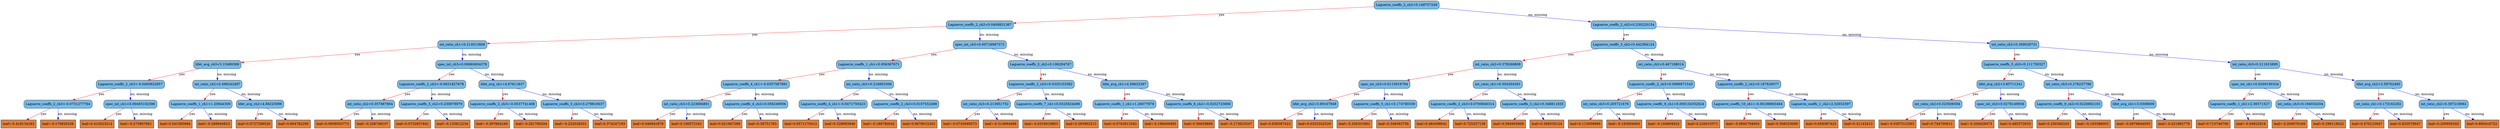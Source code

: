 digraph {
	graph [bb="0,0,8713,567",
		rankdir=TB
	];
	node [label="\N"];
	0	[fillcolor="#78bceb",
		height=0.5,
		label="Laguerre_coeffs_2_ch2<0.148757249",
		pos="4116.1,549",
		shape=box,
		style="filled, rounded",
		width=3.1076];
	1	[fillcolor="#78bceb",
		height=0.5,
		label="Laguerre_coeffs_2_ch2<0.0409831367",
		pos="3045.1,460.5",
		shape=box,
		style="filled, rounded",
		width=3.2014];
	0 -> 1	[color="#FF0000",
		label=yes,
		lp="3686.1,504.75",
		pos="e,3160.7,470.84 4003.8,538.93 3802.9,522.7 3383.2,488.81 3172.2,471.76"];
	2	[fillcolor="#78bceb",
		height=0.5,
		label="Laguerre_coeffs_2_ch2<0.230220154",
		pos="5284.1,460.5",
		shape=box,
		style="filled, rounded",
		width=3.1076];
	0 -> 2	[color="#0000FF",
		label="no, missing",
		lp="4837,504.75",
		pos="e,5172.1,469.8 4228.4,539.69 4447.9,523.43 4932.6,487.53 5160.8,470.64"];
	3	[fillcolor="#78bceb",
		height=0.5,
		label="int_ratio_ch1<0.214013606",
		pos="1608.1,372",
		shape=box,
		style="filled, rounded",
		width=2.3264];
	1 -> 3	[color="#FF0000",
		label=yes,
		lp="2465.1,416.25",
		pos="e,1692.4,378.07 2929.7,452.55 2653.5,435.92 1958.7,394.1 1703.8,378.76"];
	4	[fillcolor="#78bceb",
		height=0.5,
		label="spec_int_ch3<0.00718997372",
		pos="3045.1,372",
		shape=box,
		style="filled, rounded",
		width=2.5035];
	1 -> 4	[color="#0000FF",
		label="no, missing",
		lp="3077,416.25",
		pos="e,3045.1,390.35 3045.1,442.41 3045.1,430.76 3045.1,415.05 3045.1,401.52"];
	5	[fillcolor="#78bceb",
		height=0.5,
		label="Laguerre_coeffs_3_ch2<0.442384124",
		pos="5284.1,372",
		shape=box,
		style="filled, rounded",
		width=3.1076];
	2 -> 5	[color="#FF0000",
		label=yes,
		lp="5293.1,416.25",
		pos="e,5284.1,390.35 5284.1,442.41 5284.1,430.76 5284.1,415.05 5284.1,401.52"];
	6	[fillcolor="#78bceb",
		height=0.5,
		label="int_ratio_ch2<0.369029731",
		pos="7056.1,372",
		shape=box,
		style="filled, rounded",
		width=2.3264];
	2 -> 6	[color="#0000FF",
		label="no, missing",
		lp="6361,416.25",
		pos="e,6972,377.1 5396.3,454.02 5721.1,438.17 6658.1,392.43 6960.7,377.66"];
	7	[fillcolor="#78bceb",
		height=0.5,
		label="lifet_avg_ch3<5.15490389",
		pos="772.12,283.5",
		shape=box,
		style="filled, rounded",
		width=2.2639];
	3 -> 7	[color="#FF0000",
		label=yes,
		lp="1274.1,327.75",
		pos="e,853.89,292.96 1524.1,362.31 1366.8,346.03 1028.7,311.05 864.91,294.1"];
	8	[fillcolor="#78bceb",
		height=0.5,
		label="spec_int_ch3<0.00660604378",
		pos="1608.1,283.5",
		shape=box,
		style="filled, rounded",
		width=2.5035];
	3 -> 8	[color="#0000FF",
		label="no, missing",
		lp="1640,327.75",
		pos="e,1608.1,301.85 1608.1,353.91 1608.1,342.26 1608.1,326.55 1608.1,313.02"];
	9	[fillcolor="#78bceb",
		height=0.5,
		label="Laguerre_coeffs_1_ch1<0.956367671",
		pos="2942.1,283.5",
		shape=box,
		style="filled, rounded",
		width=3.1076];
	4 -> 9	[color="#FF0000",
		label=yes,
		lp="3012.1,327.75",
		pos="e,2962.8,301.85 3024.8,353.91 3009.5,341.08 2988.4,323.33 2971.3,308.99"];
	10	[fillcolor="#78bceb",
		height=0.5,
		label="Laguerre_coeffs_5_ch2<0.106284767",
		pos="3644.1,283.5",
		shape=box,
		style="filled, rounded",
		width=3.1076];
	4 -> 10	[color="#0000FF",
		label="no, missing",
		lp="3431,327.75",
		pos="e,3531.8,300.72 3135.4,357.96 3238,343.15 3405.9,318.9 3520.6,302.34"];
	15	[fillcolor="#78bceb",
		height=0.5,
		label="Laguerre_coeffs_2_ch3<-0.0400922857",
		pos="450.12,195",
		shape=box,
		style="filled, rounded",
		width=3.2639];
	7 -> 15	[color="#FF0000",
		label=yes,
		lp="649.12,239.25",
		pos="e,515.07,213.45 707.35,265.1 655.03,251.05 581.3,231.24 526.19,216.43"];
	16	[fillcolor="#78bceb",
		height=0.5,
		label="int_ratio_ch2<0.498242497",
		pos="772.12,195",
		shape=box,
		style="filled, rounded",
		width=2.3264];
	7 -> 16	[color="#0000FF",
		label="no, missing",
		lp="804,239.25",
		pos="e,772.12,213.35 772.12,265.41 772.12,253.76 772.12,238.05 772.12,224.52"];
	17	[fillcolor="#78bceb",
		height=0.5,
		label="Laguerre_coeffs_2_ch2<-0.0651827678",
		pos="1500.1,195",
		shape=box,
		style="filled, rounded",
		width=3.2639];
	8 -> 17	[color="#FF0000",
		label=yes,
		lp="1573.1,239.25",
		pos="e,1521.7,213.27 1586.5,265.2 1570.5,252.36 1548.4,234.66 1530.6,220.38"];
	18	[fillcolor="#78bceb",
		height=0.5,
		label="lifet_avg_ch1<4.67611837",
		pos="1747.1,195",
		shape=box,
		style="filled, rounded",
		width=2.2639];
	8 -> 18	[color="#0000FF",
		label="no, missing",
		lp="1722,239.25",
		pos="e,1719.4,213.27 1635.9,265.2 1657.1,252 1686.6,233.68 1709.8,219.21"];
	31	[fillcolor="#78bceb",
		height=0.5,
		label="Laguerre_coeffs_2_ch3<-0.0731277764",
		pos="198.12,106.5",
		shape=box,
		style="filled, rounded",
		width=3.2639];
	15 -> 31	[color="#FF0000",
		label=yes,
		lp="356.12,150.75",
		pos="e,248.74,124.87 399.43,176.6 359.11,162.76 302.52,143.34 259.61,128.61"];
	32	[fillcolor="#78bceb",
		height=0.5,
		label="spec_int_ch1<0.00405102596",
		pos="450.12,106.5",
		shape=box,
		style="filled, rounded",
		width=2.5035];
	15 -> 32	[color="#0000FF",
		label="no, missing",
		lp="482,150.75",
		pos="e,450.12,124.85 450.12,176.91 450.12,165.26 450.12,149.55 450.12,136.02"];
	33	[fillcolor="#78bceb",
		height=0.5,
		label="Laguerre_coeffs_1_ch1<1.20944309",
		pos="694.12,106.5",
		shape=box,
		style="filled, rounded",
		width=3.0139];
	16 -> 33	[color="#FF0000",
		label=yes,
		lp="749.12,150.75",
		pos="e,709.77,124.85 756.71,176.91 745.46,164.43 730.02,147.3 717.29,133.18"];
	34	[fillcolor="#78bceb",
		height=0.5,
		label="lifet_avg_ch2<4.68225098",
		pos="902.12,106.5",
		shape=box,
		style="filled, rounded",
		width=2.2639];
	16 -> 34	[color="#0000FF",
		label="no, missing",
		lp="881,150.75",
		pos="e,876.18,124.77 798.12,176.7 817.78,163.62 845,145.51 866.66,131.1"];
	63	[fillcolor="#e48038",
		height=0.5,
		label="leaf=-0.418134183",
		pos="60.125,18",
		shape=box,
		style=filled,
		width=1.6701];
	31 -> 63	[color="#FF0000",
		label=yes,
		lp="151.12,62.25",
		pos="e,87.672,36.267 170.53,88.203 149.47,75.003 120.24,56.683 97.151,42.209"];
	64	[fillcolor="#e48038",
		height=0.5,
		label="leaf=-0.170820236",
		pos="198.12,18",
		shape=box,
		style=filled,
		width=1.6701];
	31 -> 64	[color="#0000FF",
		label="no, missing",
		lp="230,62.25",
		pos="e,198.12,36.35 198.12,88.41 198.12,76.758 198.12,61.047 198.12,47.519"];
	65	[fillcolor="#e48038",
		height=0.5,
		label="leaf=0.414523214",
		pos="334.12,18",
		shape=box,
		style=filled,
		width=1.6076];
	32 -> 65	[color="#FF0000",
		label=yes,
		lp="412.12,62.25",
		pos="e,357.28,36.267 426.93,88.203 409.54,75.238 385.53,57.336 366.29,42.988"];
	66	[fillcolor="#e48038",
		height=0.5,
		label="leaf=-0.273907661",
		pos="470.12,18",
		shape=box,
		style=filled,
		width=1.6701];
	32 -> 66	[color="#0000FF",
		label="no, missing",
		lp="494,62.25",
		pos="e,466.11,36.35 454.08,88.41 456.77,76.758 460.4,61.047 463.53,47.519"];
	67	[fillcolor="#e48038",
		height=0.5,
		label="leaf=0.541585684",
		pos="606.12,18",
		shape=box,
		style=filled,
		width=1.6076];
	33 -> 67	[color="#FF0000",
		label=yes,
		lp="667.12,62.25",
		pos="e,623.78,36.35 676.74,88.41 663.93,75.816 646.29,58.481 631.85,44.286"];
	68	[fillcolor="#e48038",
		height=0.5,
		label="leaf=-0.269940823",
		pos="742.12,18",
		shape=box,
		style=filled,
		width=1.6701];
	33 -> 68	[color="#0000FF",
		label="no, missing",
		lp="755,62.25",
		pos="e,732.5,36.35 703.61,88.41 710.27,76.405 719.32,60.091 726.98,46.295"];
	69	[fillcolor="#e48038",
		height=0.5,
		label="leaf=0.0727299526",
		pos="881.12,18",
		shape=box,
		style=filled,
		width=1.7014];
	34 -> 69	[color="#FF0000",
		label=yes,
		lp="903.12,62.25",
		pos="e,885.34,36.35 897.98,88.41 895.15,76.758 891.33,61.047 888.05,47.519"];
	70	[fillcolor="#e48038",
		height=0.5,
		label="leaf=0.904782295",
		pos="1018.1,18",
		shape=box,
		style=filled,
		width=1.6076];
	34 -> 70	[color="#0000FF",
		label="no, missing",
		lp="1003,62.25",
		pos="e,994.97,36.267 925.32,88.203 942.71,75.238 966.72,57.336 985.96,42.988"];
	35	[fillcolor="#78bceb",
		height=0.5,
		label="int_ratio_ch2<0.357887864",
		pos="1286.1,106.5",
		shape=box,
		style="filled, rounded",
		width=2.3264];
	17 -> 35	[color="#FF0000",
		label=yes,
		lp="1422.1,150.75",
		pos="e,1329.1,124.87 1457.1,176.6 1423.2,162.9 1375.8,143.75 1339.5,129.08"];
	36	[fillcolor="#78bceb",
		height=0.5,
		label="Laguerre_coeffs_3_ch2<0.230878979",
		pos="1500.1,106.5",
		shape=box,
		style="filled, rounded",
		width=3.1076];
	17 -> 36	[color="#0000FF",
		label="no, missing",
		lp="1532,150.75",
		pos="e,1500.1,124.85 1500.1,176.91 1500.1,165.26 1500.1,149.55 1500.1,136.02"];
	37	[fillcolor="#78bceb",
		height=0.5,
		label="Laguerre_coeffs_2_ch3<-0.0537741408",
		pos="1747.1,106.5",
		shape=box,
		style="filled, rounded",
		width=3.2639];
	18 -> 37	[color="#FF0000",
		label=yes,
		lp="1756.1,150.75",
		pos="e,1747.1,124.85 1747.1,176.91 1747.1,165.26 1747.1,149.55 1747.1,136.02"];
	38	[fillcolor="#78bceb",
		height=0.5,
		label="Laguerre_coeffs_3_ch3<0.279810637",
		pos="1994.1,106.5",
		shape=box,
		style="filled, rounded",
		width=3.1076];
	18 -> 38	[color="#0000FF",
		label="no, missing",
		lp="1925,150.75",
		pos="e,1944.5,124.87 1796.8,176.6 1836.3,162.76 1891.8,143.34 1933.9,128.61"];
	71	[fillcolor="#e48038",
		height=0.5,
		label="leaf=0.0909503773",
		pos="1155.1,18",
		shape=box,
		style=filled,
		width=1.7014];
	35 -> 71	[color="#FF0000",
		label=yes,
		lp="1242.1,62.25",
		pos="e,1181.3,36.267 1259.9,88.203 1240.1,75.12 1212.7,57.01 1190.9,42.597"];
	72	[fillcolor="#e48038",
		height=0.5,
		label="leaf=-0.328748107",
		pos="1294.1,18",
		shape=box,
		style=filled,
		width=1.6701];
	35 -> 72	[color="#0000FF",
		label="no, missing",
		lp="1323,62.25",
		pos="e,1292.5,36.35 1287.7,88.41 1288.8,76.758 1290.2,61.047 1291.5,47.519"];
	73	[fillcolor="#e48038",
		height=0.5,
		label="leaf=0.0732837841",
		pos="1433.1,18",
		shape=box,
		style=filled,
		width=1.7014];
	36 -> 73	[color="#FF0000",
		label=yes,
		lp="1482.1,62.25",
		pos="e,1446.6,36.35 1486.9,88.41 1477.3,76.051 1464.2,59.127 1453.3,45.085"];
	74	[fillcolor="#e48038",
		height=0.5,
		label="leaf=-0.133812234",
		pos="1572.1,18",
		shape=box,
		style=filled,
		width=1.6701];
	36 -> 74	[color="#0000FF",
		label="no, missing",
		lp="1575,62.25",
		pos="e,1557.7,36.35 1514.3,88.41 1524.6,76.051 1538.7,59.127 1550.4,45.085"];
	75	[fillcolor="#e48038",
		height=0.5,
		label="leaf=-0.397664249",
		pos="1710.1,18",
		shape=box,
		style=filled,
		width=1.6701];
	37 -> 75	[color="#FF0000",
		label=yes,
		lp="1741.1,62.25",
		pos="e,1717.5,36.35 1739.8,88.41 1734.7,76.522 1727.8,60.41 1722,46.702"];
	76	[fillcolor="#e48038",
		height=0.5,
		label="leaf=-0.291780204",
		pos="1848.1,18",
		shape=box,
		style=filled,
		width=1.6701];
	37 -> 76	[color="#0000FF",
		label="no, missing",
		lp="1839,62.25",
		pos="e,1827.9,36.35 1767.1,88.41 1782.1,75.581 1802.8,57.831 1819.5,43.493"];
	77	[fillcolor="#e48038",
		height=0.5,
		label="leaf=-0.232028201",
		pos="1986.1,18",
		shape=box,
		style=filled,
		width=1.6701];
	38 -> 77	[color="#FF0000",
		label=yes,
		lp="2000.1,62.25",
		pos="e,1987.7,36.35 1992.5,88.41 1991.5,76.758 1990,61.047 1988.8,47.519"];
	78	[fillcolor="#e48038",
		height=0.5,
		label="leaf=0.374247193",
		pos="2122.1,18",
		shape=box,
		style=filled,
		width=1.6076];
	38 -> 78	[color="#0000FF",
		label="no, missing",
		lp="2102,62.25",
		pos="e,2096.6,36.267 2019.7,88.203 2039.1,75.12 2065.9,57.01 2087.2,42.597"];
	19	[fillcolor="#78bceb",
		height=0.5,
		label="Laguerre_coeffs_4_ch1<-0.0357567891",
		pos="2629.1,195",
		shape=box,
		style="filled, rounded",
		width=3.2639];
	9 -> 19	[color="#FF0000",
		label=yes,
		lp="2823.1,239.25",
		pos="e,2692.3,213.45 2879.2,265.1 2828.3,251.05 2756.6,231.24 2703.1,216.43"];
	20	[fillcolor="#78bceb",
		height=0.5,
		label="int_ratio_ch3<0.216853306",
		pos="2942.1,195",
		shape=box,
		style="filled, rounded",
		width=2.3264];
	9 -> 20	[color="#0000FF",
		label="no, missing",
		lp="2974,239.25",
		pos="e,2942.1,213.35 2942.1,265.41 2942.1,253.76 2942.1,238.05 2942.1,224.52"];
	21	[fillcolor="#78bceb",
		height=0.5,
		label="Laguerre_coeffs_2_ch3<0.0325153582",
		pos="3644.1,195",
		shape=box,
		style="filled, rounded",
		width=3.2014];
	10 -> 21	[color="#FF0000",
		label=yes,
		lp="3653.1,239.25",
		pos="e,3644.1,213.35 3644.1,265.41 3644.1,253.76 3644.1,238.05 3644.1,224.52"];
	22	[fillcolor="#78bceb",
		height=0.5,
		label="lifet_avg_ch1<4.59632397",
		pos="3917.1,195",
		shape=box,
		style="filled, rounded",
		width=2.2639];
	10 -> 22	[color="#0000FF",
		label="no, missing",
		lp="3837,239.25",
		pos="e,3862.3,213.37 3699,265.1 3743,251.17 3804.8,231.59 3851.4,216.82"];
	39	[fillcolor="#78bceb",
		height=0.5,
		label="int_ratio_ch3<0.223694801",
		pos="2390.1,106.5",
		shape=box,
		style="filled, rounded",
		width=2.3264];
	19 -> 39	[color="#FF0000",
		label=yes,
		lp="2540.1,150.75",
		pos="e,2438.1,124.87 2581,176.6 2542.9,162.79 2489.4,143.42 2448.7,128.7"];
	40	[fillcolor="#78bceb",
		height=0.5,
		label="Laguerre_coeffs_4_ch2<0.056249056",
		pos="2629.1,106.5",
		shape=box,
		style="filled, rounded",
		width=3.1076];
	19 -> 40	[color="#0000FF",
		label="no, missing",
		lp="2661,150.75",
		pos="e,2629.1,124.85 2629.1,176.91 2629.1,165.26 2629.1,149.55 2629.1,136.02"];
	41	[fillcolor="#78bceb",
		height=0.5,
		label="Laguerre_coeffs_4_ch1<-0.0471750423",
		pos="2885.1,106.5",
		shape=box,
		style="filled, rounded",
		width=3.2639];
	20 -> 41	[color="#FF0000",
		label=yes,
		lp="2928.1,150.75",
		pos="e,2896.6,124.85 2930.9,176.91 2922.9,164.79 2912,148.27 2902.8,134.39"];
	42	[fillcolor="#78bceb",
		height=0.5,
		label="Laguerre_coeffs_2_ch3<0.0197552498",
		pos="3136.1,106.5",
		shape=box,
		style="filled, rounded",
		width=3.2014];
	20 -> 42	[color="#0000FF",
		label="no, missing",
		lp="3089,150.75",
		pos="e,3097.1,124.91 2980.9,176.7 3011.3,163.13 3053.9,144.16 3086.8,129.51"];
	79	[fillcolor="#e48038",
		height=0.5,
		label="leaf=0.546941876",
		pos="2256.1,18",
		shape=box,
		style=filled,
		width=1.6076];
	39 -> 79	[color="#FF0000",
		label=yes,
		lp="2345.1,62.25",
		pos="e,2282.9,36.267 2363.3,88.203 2343,75.062 2314.8,56.846 2292.4,42.403"];
	80	[fillcolor="#e48038",
		height=0.5,
		label="leaf=0.100572161",
		pos="2390.1,18",
		shape=box,
		style=filled,
		width=1.6076];
	39 -> 80	[color="#0000FF",
		label="no, missing",
		lp="2422,62.25",
		pos="e,2390.1,36.35 2390.1,88.41 2390.1,76.758 2390.1,61.047 2390.1,47.519"];
	81	[fillcolor="#e48038",
		height=0.5,
		label="leaf=0.621947289",
		pos="2524.1,18",
		shape=box,
		style=filled,
		width=1.6076];
	40 -> 81	[color="#FF0000",
		label=yes,
		lp="2595.1,62.25",
		pos="e,2545.1,36.267 2608.1,88.203 2592.5,75.356 2571.1,57.661 2553.7,43.38"];
	82	[fillcolor="#e48038",
		height=0.5,
		label="leaf=0.39751783",
		pos="2654.1,18",
		shape=box,
		style=filled,
		width=1.5139];
	40 -> 82	[color="#0000FF",
		label="no, missing",
		lp="2676,62.25",
		pos="e,2649.1,36.35 2634.1,88.41 2637.5,76.64 2642.1,60.729 2646,47.11"];
	83	[fillcolor="#e48038",
		height=0.5,
		label="leaf=0.0571170412",
		pos="2788.1,18",
		shape=box,
		style=filled,
		width=1.7014];
	41 -> 83	[color="#FF0000",
		label=yes,
		lp="2855.1,62.25",
		pos="e,2807.6,36.35 2866,88.41 2851.7,75.698 2832,58.157 2816,43.889"];
	84	[fillcolor="#e48038",
		height=0.5,
		label="leaf=0.328993946",
		pos="2925.1,18",
		shape=box,
		style=filled,
		width=1.6076];
	41 -> 84	[color="#0000FF",
		label="no, missing",
		lp="2941,62.25",
		pos="e,2917.1,36.35 2893,88.41 2898.5,76.522 2906,60.41 2912.3,46.702"];
	85	[fillcolor="#e48038",
		height=0.5,
		label="leaf=-0.189780042",
		pos="3061.1,18",
		shape=box,
		style=filled,
		width=1.6701];
	42 -> 85	[color="#FF0000",
		label=yes,
		lp="3115.1,62.25",
		pos="e,3076.2,36.35 3121.3,88.41 3110.5,75.934 3095.6,58.805 3083.4,44.685"];
	86	[fillcolor="#e48038",
		height=0.5,
		label="leaf=0.0678015202",
		pos="3200.1,18",
		shape=box,
		style=filled,
		width=1.7014];
	42 -> 86	[color="#0000FF",
		label="no, missing",
		lp="3206,62.25",
		pos="e,3187.3,36.35 3148.8,88.41 3157.8,76.169 3170.2,59.449 3180.5,45.487"];
	43	[fillcolor="#78bceb",
		height=0.5,
		label="int_ratio_ch3<0.213951752",
		pos="3434.1,106.5",
		shape=box,
		style="filled, rounded",
		width=2.3264];
	21 -> 43	[color="#FF0000",
		label=yes,
		lp="3567.1,150.75",
		pos="e,3476.3,124.87 3601.9,176.6 3568.6,162.9 3522.1,143.75 3486.5,129.08"];
	44	[fillcolor="#78bceb",
		height=0.5,
		label="Laguerre_coeffs_7_ch1<0.0325624496",
		pos="3651.1,106.5",
		shape=box,
		style="filled, rounded",
		width=3.2014];
	21 -> 44	[color="#0000FF",
		label="no, missing",
		lp="3681,150.75",
		pos="e,3649.7,124.85 3645.5,176.91 3646.5,165.26 3647.7,149.55 3648.8,136.02"];
	45	[fillcolor="#78bceb",
		height=0.5,
		label="Laguerre_coeffs_1_ch1<1.26077878",
		pos="3917.1,106.5",
		shape=box,
		style="filled, rounded",
		width=3.0139];
	22 -> 45	[color="#FF0000",
		label=yes,
		lp="3926.1,150.75",
		pos="e,3917.1,124.85 3917.1,176.91 3917.1,165.26 3917.1,149.55 3917.1,136.02"];
	46	[fillcolor="#78bceb",
		height=0.5,
		label="Laguerre_coeffs_6_ch2<-0.0252723806",
		pos="4175.1,106.5",
		shape=box,
		style="filled, rounded",
		width=3.2639];
	22 -> 46	[color="#0000FF",
		label="no, missing",
		lp="4102,150.75",
		pos="e,4123.3,124.87 3969,176.6 4010.4,162.73 4068.5,143.25 4112.5,128.51"];
	87	[fillcolor="#e48038",
		height=0.5,
		label="leaf=-0.0745949373",
		pos="3343.1,18",
		shape=box,
		style=filled,
		width=1.7639];
	43 -> 87	[color="#FF0000",
		label=yes,
		lp="3406.1,62.25",
		pos="e,3361.4,36.35 3416.1,88.41 3402.8,75.698 3384.3,58.157 3369.3,43.889"];
	88	[fillcolor="#e48038",
		height=0.5,
		label="leaf=-0.314894468",
		pos="3485.1,18",
		shape=box,
		style=filled,
		width=1.6701];
	43 -> 88	[color="#0000FF",
		label="no, missing",
		lp="3497,62.25",
		pos="e,3474.9,36.35 3444.2,88.41 3451.3,76.287 3461.1,59.77 3469.3,45.89"];
	89	[fillcolor="#e48038",
		height=0.5,
		label="leaf=-0.0334919803",
		pos="3627.1,18",
		shape=box,
		style=filled,
		width=1.7639];
	44 -> 89	[color="#FF0000",
		label=yes,
		lp="3651.1,62.25",
		pos="e,3631.9,36.35 3646.4,88.41 3643.1,76.64 3638.7,60.729 3634.9,47.11"];
	90	[fillcolor="#e48038",
		height=0.5,
		label="leaf=0.283892512",
		pos="3766.1,18",
		shape=box,
		style=filled,
		width=1.6076];
	44 -> 90	[color="#0000FF",
		label="no, missing",
		lp="3751,62.25",
		pos="e,3743.2,36.267 3674.1,88.203 3691.3,75.297 3714.9,57.498 3734,43.183"];
	91	[fillcolor="#e48038",
		height=0.5,
		label="leaf=0.0702813342",
		pos="3903.1,18",
		shape=box,
		style=filled,
		width=1.7014];
	45 -> 91	[color="#FF0000",
		label=yes,
		lp="3921.1,62.25",
		pos="e,3905.9,36.35 3914.4,88.41 3912.5,76.758 3909.9,61.047 3907.7,47.519"];
	92	[fillcolor="#e48038",
		height=0.5,
		label="leaf=-0.198409483",
		pos="4042.1,18",
		shape=box,
		style=filled,
		width=1.6701];
	45 -> 92	[color="#0000FF",
		label="no, missing",
		lp="4023,62.25",
		pos="e,4017.2,36.267 3942.1,88.203 3960.9,75.179 3987,57.173 4007.7,42.792"];
	93	[fillcolor="#e48038",
		height=0.5,
		label="leaf=0.56639868",
		pos="4175.1,18",
		shape=box,
		style=filled,
		width=1.5139];
	46 -> 93	[color="#FF0000",
		label=yes,
		lp="4184.1,62.25",
		pos="e,4175.1,36.35 4175.1,88.41 4175.1,76.758 4175.1,61.047 4175.1,47.519"];
	94	[fillcolor="#e48038",
		height=0.5,
		label="leaf=-0.173623547",
		pos="4308.1,18",
		shape=box,
		style=filled,
		width=1.6701];
	46 -> 94	[color="#0000FF",
		label="no, missing",
		lp="4286,62.25",
		pos="e,4281.6,36.267 4201.7,88.203 4221.9,75.062 4249.9,56.846 4272.1,42.403"];
	11	[fillcolor="#78bceb",
		height=0.5,
		label="int_ratio_ch2<0.378268808",
		pos="5219.1,283.5",
		shape=box,
		style="filled, rounded",
		width=2.3264];
	5 -> 11	[color="#FF0000",
		label=yes,
		lp="5267.1,327.75",
		pos="e,5232.2,301.85 5271.3,353.91 5262.1,341.67 5249.5,324.95 5239,310.99"];
	12	[fillcolor="#78bceb",
		height=0.5,
		label="int_ratio_ch2<0.467198014",
		pos="5777.1,283.5",
		shape=box,
		style="filled, rounded",
		width=2.3264];
	5 -> 12	[color="#0000FF",
		label="no, missing",
		lp="5607,327.75",
		pos="e,5693,299.26 5383.6,353.55 5470.5,338.29 5595.9,316.29 5681.7,301.25"];
	13	[fillcolor="#78bceb",
		height=0.5,
		label="Laguerre_coeffs_5_ch3<0.111759327",
		pos="7056.1,283.5",
		shape=box,
		style="filled, rounded",
		width=3.1076];
	6 -> 13	[color="#FF0000",
		label=yes,
		lp="7065.1,327.75",
		pos="e,7056.1,301.85 7056.1,353.91 7056.1,342.26 7056.1,326.55 7056.1,313.02"];
	14	[fillcolor="#78bceb",
		height=0.5,
		label="int_ratio_ch3<0.211915895",
		pos="7917.1,283.5",
		shape=box,
		style="filled, rounded",
		width=2.3264];
	6 -> 14	[color="#0000FF",
		label="no, missing",
		lp="7596,327.75",
		pos="e,7833,292.95 7140.2,362.55 7301.3,346.37 7652,311.13 7821.6,294.1"];
	23	[fillcolor="#78bceb",
		height=0.5,
		label="spec_int_ch3<0.0115916794",
		pos="4824.1,195",
		shape=box,
		style="filled, rounded",
		width=2.4097];
	11 -> 23	[color="#FF0000",
		label=yes,
		lp="5066.1,239.25",
		pos="e,4903.8,213.45 5139.7,265.1 5074.7,250.87 4982.8,230.74 4914.9,215.88"];
	24	[fillcolor="#78bceb",
		height=0.5,
		label="int_ratio_ch1<0.304304391",
		pos="5219.1,195",
		shape=box,
		style="filled, rounded",
		width=2.3264];
	11 -> 24	[color="#0000FF",
		label="no, missing",
		lp="5251,239.25",
		pos="e,5219.1,213.35 5219.1,265.41 5219.1,253.76 5219.1,238.05 5219.1,224.52"];
	25	[fillcolor="#78bceb",
		height=0.5,
		label="Laguerre_coeffs_2_ch3<0.0996671543",
		pos="5777.1,195",
		shape=box,
		style="filled, rounded",
		width=3.2014];
	12 -> 25	[color="#FF0000",
		label=yes,
		lp="5786.1,239.25",
		pos="e,5777.1,213.35 5777.1,265.41 5777.1,253.76 5777.1,238.05 5777.1,224.52"];
	26	[fillcolor="#78bceb",
		height=0.5,
		label="Laguerre_coeffs_2_ch2<0.187829077",
		pos="6086.1,195",
		shape=box,
		style="filled, rounded",
		width=3.1076];
	12 -> 26	[color="#0000FF",
		label="no, missing",
		lp="5992,239.25",
		pos="e,6023.8,213.45 5839.3,265.1 5889.4,251.07 5959.9,231.32 6012.8,216.53"];
	47	[fillcolor="#78bceb",
		height=0.5,
		label="lifet_avg_ch2<3.69167948",
		pos="4581.1,106.5",
		shape=box,
		style="filled, rounded",
		width=2.2639];
	23 -> 47	[color="#FF0000",
		label=yes,
		lp="4734.1,150.75",
		pos="e,4629.9,124.87 4775.2,176.6 4736.4,162.79 4682,143.42 4640.7,128.7"];
	48	[fillcolor="#78bceb",
		height=0.5,
		label="Laguerre_coeffs_5_ch1<0.174780339",
		pos="4824.1,106.5",
		shape=box,
		style="filled, rounded",
		width=3.1076];
	23 -> 48	[color="#0000FF",
		label="no, missing",
		lp="4856,150.75",
		pos="e,4824.1,124.85 4824.1,176.91 4824.1,165.26 4824.1,149.55 4824.1,136.02"];
	49	[fillcolor="#78bceb",
		height=0.5,
		label="Laguerre_coeffs_2_ch3<0.0700846314",
		pos="5096.1,106.5",
		shape=box,
		style="filled, rounded",
		width=3.2014];
	24 -> 49	[color="#FF0000",
		label=yes,
		lp="5178.1,150.75",
		pos="e,5120.7,124.77 5194.5,176.7 5176,163.68 5150.4,145.67 5130,131.29"];
	50	[fillcolor="#78bceb",
		height=0.5,
		label="Laguerre_coeffs_3_ch2<0.348811835",
		pos="5341.1,106.5",
		shape=box,
		style="filled, rounded",
		width=3.1076];
	24 -> 50	[color="#0000FF",
		label="no, missing",
		lp="5323,150.75",
		pos="e,5316.8,124.77 5243.5,176.7 5261.9,163.68 5287.3,145.67 5307.6,131.29"];
	95	[fillcolor="#e48038",
		height=0.5,
		label="leaf=0.658387423",
		pos="4444.1,18",
		shape=box,
		style=filled,
		width=1.6076];
	47 -> 95	[color="#FF0000",
		label=yes,
		lp="4534.1,62.25",
		pos="e,4471.5,36.267 4553.7,88.203 4532.9,75.062 4504.1,56.846 4481.2,42.403"];
	96	[fillcolor="#e48038",
		height=0.5,
		label="leaf=0.0325342529",
		pos="4581.1,18",
		shape=box,
		style=filled,
		width=1.7014];
	47 -> 96	[color="#0000FF",
		label="no, missing",
		lp="4613,62.25",
		pos="e,4581.1,36.35 4581.1,88.41 4581.1,76.758 4581.1,61.047 4581.1,47.519"];
	97	[fillcolor="#e48038",
		height=0.5,
		label="leaf=-0.256331801",
		pos="4720.1,18",
		shape=box,
		style=filled,
		width=1.6701];
	48 -> 97	[color="#FF0000",
		label=yes,
		lp="4791.1,62.25",
		pos="e,4741,36.35 4803.6,88.41 4788.2,75.581 4766.8,57.831 4749.6,43.493"];
	98	[fillcolor="#e48038",
		height=0.5,
		label="leaf=0.346563756",
		pos="4856.1,18",
		shape=box,
		style=filled,
		width=1.6076];
	48 -> 98	[color="#0000FF",
		label="no, missing",
		lp="4875,62.25",
		pos="e,4849.7,36.35 4830.4,88.41 4834.8,76.64 4840.7,60.729 4845.7,47.11"];
	99	[fillcolor="#e48038",
		height=0.5,
		label="leaf=0.484598041",
		pos="4990.1,18",
		shape=box,
		style=filled,
		width=1.6076];
	49 -> 99	[color="#FF0000",
		label=yes,
		lp="5062.1,62.25",
		pos="e,5011.3,36.267 5074.9,88.203 5059.2,75.356 5037.5,57.661 5020,43.38"];
	100	[fillcolor="#e48038",
		height=0.5,
		label="leaf=0.725257158",
		pos="5124.1,18",
		shape=box,
		style=filled,
		width=1.6076];
	49 -> 100	[color="#0000FF",
		label="no, missing",
		lp="5145,62.25",
		pos="e,5118.5,36.35 5101.7,88.41 5105.5,76.64 5110.6,60.729 5115,47.11"];
	101	[fillcolor="#e48038",
		height=0.5,
		label="leaf=0.594945908",
		pos="5258.1,18",
		shape=box,
		style=filled,
		width=1.6076];
	50 -> 101	[color="#FF0000",
		label=yes,
		lp="5316.1,62.25",
		pos="e,5274.8,36.35 5324.7,88.41 5312.6,75.816 5296,58.481 5282.4,44.286"];
	102	[fillcolor="#e48038",
		height=0.5,
		label="leaf=0.368530124",
		pos="5392.1,18",
		shape=box,
		style=filled,
		width=1.6076];
	50 -> 102	[color="#0000FF",
		label="no, missing",
		lp="5404,62.25",
		pos="e,5381.9,36.35 5351.2,88.41 5358.3,76.287 5368.1,59.77 5376.3,45.89"];
	51	[fillcolor="#78bceb",
		height=0.5,
		label="int_ratio_ch3<0.205721676",
		pos="5592.1,106.5",
		shape=box,
		style="filled, rounded",
		width=2.3264];
	25 -> 51	[color="#FF0000",
		label=yes,
		lp="5711.1,150.75",
		pos="e,5629.4,124.91 5740.1,176.7 5711.2,163.19 5670.9,144.32 5639.6,129.7"];
	52	[fillcolor="#78bceb",
		height=0.5,
		label="Laguerre_coeffs_9_ch1<0.000134352624",
		pos="5816.1,106.5",
		shape=box,
		style="filled, rounded",
		width=3.3889];
	25 -> 52	[color="#0000FF",
		label="no, missing",
		lp="5832,150.75",
		pos="e,5808.3,124.85 5784.8,176.91 5790.2,165.02 5797.5,148.91 5803.6,135.2"];
	53	[fillcolor="#78bceb",
		height=0.5,
		label="Laguerre_coeffs_10_ch1<-0.00188863464",
		pos="6086.1,106.5",
		shape=box,
		style="filled, rounded",
		width=3.4514];
	26 -> 53	[color="#FF0000",
		label=yes,
		lp="6095.1,150.75",
		pos="e,6086.1,124.85 6086.1,176.91 6086.1,165.26 6086.1,149.55 6086.1,136.02"];
	54	[fillcolor="#78bceb",
		height=0.5,
		label="Laguerre_coeffs_1_ch2<2.52652597",
		pos="6348.1,106.5",
		shape=box,
		style="filled, rounded",
		width=3.0139];
	26 -> 54	[color="#0000FF",
		label="no, missing",
		lp="6273,150.75",
		pos="e,6295.5,124.87 6138.8,176.6 6180.9,162.7 6240.1,143.17 6284.8,128.42"];
	103	[fillcolor="#e48038",
		height=0.5,
		label="leaf=0.113058969",
		pos="5526.1,18",
		shape=box,
		style=filled,
		width=1.6076];
	51 -> 103	[color="#FF0000",
		label=yes,
		lp="5574.1,62.25",
		pos="e,5539.4,36.35 5579.1,88.41 5569.7,76.169 5557,59.449 5546.3,45.487"];
	104	[fillcolor="#e48038",
		height=0.5,
		label="leaf=-0.193604663",
		pos="5662.1,18",
		shape=box,
		style=filled,
		width=1.6701];
	51 -> 104	[color="#0000FF",
		label="no, missing",
		lp="5666,62.25",
		pos="e,5648.1,36.35 5606,88.41 5616,76.051 5629.7,59.127 5641,45.085"];
	105	[fillcolor="#e48038",
		height=0.5,
		label="leaf=-0.164894924",
		pos="5800.1,18",
		shape=box,
		style=filled,
		width=1.6701];
	52 -> 105	[color="#FF0000",
		label=yes,
		lp="5819.1,62.25",
		pos="e,5803.3,36.35 5813,88.41 5810.8,76.758 5807.9,61.047 5805.4,47.519"];
	106	[fillcolor="#e48038",
		height=0.5,
		label="leaf=0.220015571",
		pos="5936.1,18",
		shape=box,
		style=filled,
		width=1.6076];
	52 -> 106	[color="#0000FF",
		label="no, missing",
		lp="5919,62.25",
		pos="e,5912.2,36.267 5840.1,88.203 5858.1,75.238 5882.9,57.336 5902.8,42.988"];
	107	[fillcolor="#e48038",
		height=0.5,
		label="leaf=-0.0892794654",
		pos="6075.1,18",
		shape=box,
		style=filled,
		width=1.7639];
	53 -> 107	[color="#FF0000",
		label=yes,
		lp="6091.1,62.25",
		pos="e,6077.3,36.35 6084,88.41 6082.5,76.758 6080.5,61.047 6078.8,47.519"];
	108	[fillcolor="#e48038",
		height=0.5,
		label="leaf=0.308333099",
		pos="6214.1,18",
		shape=box,
		style=filled,
		width=1.6076];
	53 -> 108	[color="#0000FF",
		label="no, missing",
		lp="6194,62.25",
		pos="e,6188.6,36.267 6111.7,88.203 6131.1,75.12 6157.9,57.01 6179.2,42.597"];
	109	[fillcolor="#e48038",
		height=0.5,
		label="leaf=0.658387423",
		pos="6348.1,18",
		shape=box,
		style=filled,
		width=1.6076];
	54 -> 109	[color="#FF0000",
		label=yes,
		lp="6357.1,62.25",
		pos="e,6348.1,36.35 6348.1,88.41 6348.1,76.758 6348.1,61.047 6348.1,47.519"];
	110	[fillcolor="#e48038",
		height=0.5,
		label="leaf=0.31143412",
		pos="6478.1,18",
		shape=box,
		style=filled,
		width=1.5139];
	54 -> 110	[color="#0000FF",
		label="no, missing",
		lp="6457,62.25",
		pos="e,6452.2,36.267 6374.1,88.203 6393.8,75.12 6421,57.01 6442.7,42.597"];
	27	[fillcolor="#78bceb",
		height=0.5,
		label="lifet_avg_ch2<3.85711241",
		pos="6958.1,195",
		shape=box,
		style="filled, rounded",
		width=2.2639];
	13 -> 27	[color="#FF0000",
		label=yes,
		lp="7025.1,239.25",
		pos="e,6977.8,213.35 7036.8,265.41 7022.4,252.7 7002.5,235.16 6986.3,220.89"];
	28	[fillcolor="#78bceb",
		height=0.5,
		label="int_ratio_ch3<0.276237786",
		pos="7194.1,195",
		shape=box,
		style="filled, rounded",
		width=2.3264];
	13 -> 28	[color="#0000FF",
		label="no, missing",
		lp="7170,239.25",
		pos="e,7166.6,213.27 7083.7,265.2 7104.8,252 7134,233.68 7157.1,219.21"];
	29	[fillcolor="#78bceb",
		height=0.5,
		label="spec_int_ch1<0.0269190334",
		pos="7917.1,195",
		shape=box,
		style="filled, rounded",
		width=2.4097];
	14 -> 29	[color="#FF0000",
		label=yes,
		lp="7926.1,239.25",
		pos="e,7917.1,213.35 7917.1,265.41 7917.1,253.76 7917.1,238.05 7917.1,224.52"];
	30	[fillcolor="#78bceb",
		height=0.5,
		label="lifet_avg_ch2<3.58702493",
		pos="8294.1,195",
		shape=box,
		style="filled, rounded",
		width=2.2639];
	14 -> 30	[color="#0000FF",
		label="no, missing",
		lp="8172,239.25",
		pos="e,8218.1,213.45 7993,265.1 8054.9,250.9 8142.3,230.82 8207.1,215.97"];
	55	[fillcolor="#78bceb",
		height=0.5,
		label="int_ratio_ch2<0.323506594",
		pos="6753.1,106.5",
		shape=box,
		style="filled, rounded",
		width=2.3264];
	27 -> 55	[color="#FF0000",
		label=yes,
		lp="6883.1,150.75",
		pos="e,6794.4,124.91 6917.1,176.7 6884.8,163.08 6839.6,143.99 6804.8,129.32"];
	56	[fillcolor="#78bceb",
		height=0.5,
		label="spec_int_ch3<0.0278149936",
		pos="6958.1,106.5",
		shape=box,
		style="filled, rounded",
		width=2.4097];
	27 -> 56	[color="#0000FF",
		label="no, missing",
		lp="6990,150.75",
		pos="e,6958.1,124.85 6958.1,176.91 6958.1,165.26 6958.1,149.55 6958.1,136.02"];
	57	[fillcolor="#78bceb",
		height=0.5,
		label="Laguerre_coeffs_9_ch2<0.0226662103",
		pos="7194.1,106.5",
		shape=box,
		style="filled, rounded",
		width=3.2014];
	28 -> 57	[color="#FF0000",
		label=yes,
		lp="7203.1,150.75",
		pos="e,7194.1,124.85 7194.1,176.91 7194.1,165.26 7194.1,149.55 7194.1,136.02"];
	58	[fillcolor="#78bceb",
		height=0.5,
		label="lifet_avg_ch1<3.0308609",
		pos="7437.1,106.5",
		shape=box,
		style="filled, rounded",
		width=2.1701];
	28 -> 58	[color="#0000FF",
		label="no, missing",
		lp="7370,150.75",
		pos="e,7388.3,124.87 7243,176.6 7281.8,162.79 7336.2,143.42 7377.6,128.7"];
	111	[fillcolor="#e48038",
		height=0.5,
		label="leaf=-0.0307512563",
		pos="6614.1,18",
		shape=box,
		style=filled,
		width=1.7639];
	55 -> 111	[color="#FF0000",
		label=yes,
		lp="6705.1,62.25",
		pos="e,6641.9,36.267 6725.3,88.203 6704.1,75.003 6674.7,56.683 6651.4,42.209"];
	112	[fillcolor="#e48038",
		height=0.5,
		label="leaf=0.744700611",
		pos="6753.1,18",
		shape=box,
		style=filled,
		width=1.6076];
	55 -> 112	[color="#0000FF",
		label="no, missing",
		lp="6785,62.25",
		pos="e,6753.1,36.35 6753.1,88.41 6753.1,76.758 6753.1,61.047 6753.1,47.519"];
	113	[fillcolor="#e48038",
		height=0.5,
		label="leaf=-0.204928473",
		pos="6889.1,18",
		shape=box,
		style=filled,
		width=1.6701];
	56 -> 113	[color="#FF0000",
		label=yes,
		lp="6939.1,62.25",
		pos="e,6903,36.35 6944.5,88.41 6934.6,76.051 6921.1,59.127 6909.9,45.085"];
	114	[fillcolor="#e48038",
		height=0.5,
		label="leaf=0.485372633",
		pos="7025.1,18",
		shape=box,
		style=filled,
		width=1.6076];
	56 -> 114	[color="#0000FF",
		label="no, missing",
		lp="7030,62.25",
		pos="e,7011.7,36.35 6971.4,88.41 6980.9,76.051 6994,59.127 7004.9,45.085"];
	115	[fillcolor="#e48038",
		height=0.5,
		label="leaf=0.250346243",
		pos="7159.1,18",
		shape=box,
		style=filled,
		width=1.6076];
	57 -> 115	[color="#FF0000",
		label=yes,
		lp="7189.1,62.25",
		pos="e,7166.1,36.35 7187.2,88.41 7182.4,76.522 7175.9,60.41 7170.3,46.702"];
	116	[fillcolor="#e48038",
		height=0.5,
		label="leaf=-0.165388003",
		pos="7295.1,18",
		shape=box,
		style=filled,
		width=1.6701];
	57 -> 116	[color="#0000FF",
		label="no, missing",
		lp="7286,62.25",
		pos="e,7274.9,36.35 7214.1,88.41 7229.1,75.581 7249.8,57.831 7266.5,43.493"];
	117	[fillcolor="#e48038",
		height=0.5,
		label="leaf=-0.0879844055",
		pos="7437.1,18",
		shape=box,
		style=filled,
		width=1.7639];
	58 -> 117	[color="#FF0000",
		label=yes,
		lp="7446.1,62.25",
		pos="e,7437.1,36.35 7437.1,88.41 7437.1,76.758 7437.1,61.047 7437.1,47.519"];
	118	[fillcolor="#e48038",
		height=0.5,
		label="leaf=-0.421992779",
		pos="7579.1,18",
		shape=box,
		style=filled,
		width=1.6701];
	58 -> 118	[color="#0000FF",
		label="no, missing",
		lp="7553,62.25",
		pos="e,7550.8,36.267 7465.5,88.203 7487.2,75.003 7517.3,56.683 7541,42.209"];
	59	[fillcolor="#78bceb",
		height=0.5,
		label="Laguerre_coeffs_1_ch1<2.36571527",
		pos="7811.1,106.5",
		shape=box,
		style="filled, rounded",
		width=3.0139];
	29 -> 59	[color="#FF0000",
		label=yes,
		lp="7883.1,150.75",
		pos="e,7832.3,124.77 7895.9,176.7 7880.2,163.86 7858.5,146.16 7841,131.88"];
	60	[fillcolor="#78bceb",
		height=0.5,
		label="int_ratio_ch3<0.194034204",
		pos="8021.1,106.5",
		shape=box,
		style="filled, rounded",
		width=2.3264];
	29 -> 60	[color="#0000FF",
		label="no, missing",
		lp="8011,150.75",
		pos="e,8000.3,124.85 7937.7,176.91 7953.1,164.08 7974.4,146.33 7991.7,131.99"];
	61	[fillcolor="#78bceb",
		height=0.5,
		label="int_ratio_ch1<0.173162282",
		pos="8294.1,106.5",
		shape=box,
		style="filled, rounded",
		width=2.3264];
	30 -> 61	[color="#FF0000",
		label=yes,
		lp="8303.1,150.75",
		pos="e,8294.1,124.85 8294.1,176.91 8294.1,165.26 8294.1,149.55 8294.1,136.02"];
	62	[fillcolor="#78bceb",
		height=0.5,
		label="int_ratio_ch2<0.397219062",
		pos="8521.1,106.5",
		shape=box,
		style="filled, rounded",
		width=2.3264];
	30 -> 62	[color="#0000FF",
		label="no, missing",
		lp="8460,150.75",
		pos="e,8475.5,124.87 8339.8,176.6 8375.9,162.85 8426.4,143.58 8465,128.89"];
	119	[fillcolor="#e48038",
		height=0.5,
		label="leaf=0.710746706",
		pos="7715.1,18",
		shape=box,
		style=filled,
		width=1.6076];
	59 -> 119	[color="#FF0000",
		label=yes,
		lp="7781.1,62.25",
		pos="e,7734.4,36.35 7792.2,88.41 7778.1,75.698 7758.6,58.157 7742.7,43.889"];
	120	[fillcolor="#e48038",
		height=0.5,
		label="leaf=-0.04922916",
		pos="7848.1,18",
		shape=box,
		style=filled,
		width=1.5764];
	59 -> 120	[color="#0000FF",
		label="no, missing",
		lp="7865,62.25",
		pos="e,7840.7,36.35 7818.4,88.41 7823.5,76.522 7830.4,60.41 7836.3,46.702"];
	121	[fillcolor="#e48038",
		height=0.5,
		label="leaf=-0.269076169",
		pos="7983.1,18",
		shape=box,
		style=filled,
		width=1.6701];
	60 -> 121	[color="#FF0000",
		label=yes,
		lp="8015.1,62.25",
		pos="e,7990.7,36.35 8013.6,88.41 8008.4,76.522 8001.3,60.41 7995.3,46.702"];
	122	[fillcolor="#e48038",
		height=0.5,
		label="leaf=0.296119422",
		pos="8119.1,18",
		shape=box,
		style=filled,
		width=1.6076];
	60 -> 122	[color="#0000FF",
		label="no, missing",
		lp="8111,62.25",
		pos="e,8099.5,36.35 8040.5,88.41 8054.9,75.698 8074.8,58.157 8090.9,43.889"];
	123	[fillcolor="#e48038",
		height=0.5,
		label="leaf=0.470123947",
		pos="8253.1,18",
		shape=box,
		style=filled,
		width=1.6076];
	61 -> 123	[color="#FF0000",
		label=yes,
		lp="8287.1,62.25",
		pos="e,8261.3,36.35 8286,88.41 8280.4,76.522 8272.8,60.41 8266.3,46.702"];
	124	[fillcolor="#e48038",
		height=0.5,
		label="leaf=0.825579047",
		pos="8387.1,18",
		shape=box,
		style=filled,
		width=1.6076];
	61 -> 124	[color="#0000FF",
		label="no, missing",
		lp="8381,62.25",
		pos="e,8368.5,36.35 8312.5,88.41 8326.2,75.698 8345,58.157 8360.4,43.889"];
	125	[fillcolor="#e48038",
		height=0.5,
		label="leaf=0.200956345",
		pos="8521.1,18",
		shape=box,
		style=filled,
		width=1.6076];
	62 -> 125	[color="#FF0000",
		label=yes,
		lp="8530.1,62.25",
		pos="e,8521.1,36.35 8521.1,88.41 8521.1,76.758 8521.1,61.047 8521.1,47.519"];
	126	[fillcolor="#e48038",
		height=0.5,
		label="leaf=0.660416722",
		pos="8655.1,18",
		shape=box,
		style=filled,
		width=1.6076];
	62 -> 126	[color="#0000FF",
		label="no, missing",
		lp="8633,62.25",
		pos="e,8628.4,36.267 8547.9,88.203 8568.3,75.062 8596.5,56.846 8618.9,42.403"];
}
